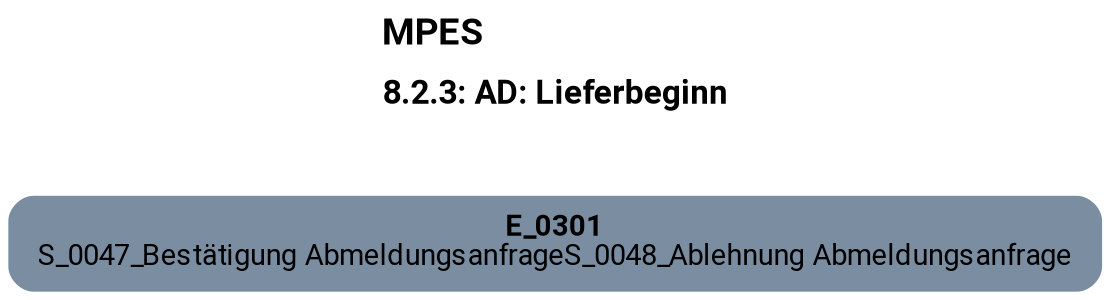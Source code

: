 digraph D {
    labelloc="t";
    label=<<B><FONT POINT-SIZE="18">MPES</FONT></B><BR align="left"/><BR/><B><FONT POINT-SIZE="16">8.2.3: AD: Lieferbeginn</FONT></B><BR align="left"/><BR/><BR/><BR/>>;
    ratio="compress";
    concentrate=true;
    pack=true;
    rankdir=TB;
    packmode="array";
    size="20,20";
    fontsize=12;
    "Empty" [margin="0.2,0.12", shape=box, style="filled,rounded", penwidth=0.0, fillcolor="#7a8da1", label=<<B>E_0301</B><BR align="center"/><FONT>S_0047_Bestätigung Abmeldungsanfrage
S_0048_Ablehnung Abmeldungsanfrage</FONT><BR align="center"/>>, fontname="Roboto, sans-serif"];


    bgcolor="transparent";
fontname="Roboto, sans-serif";
}